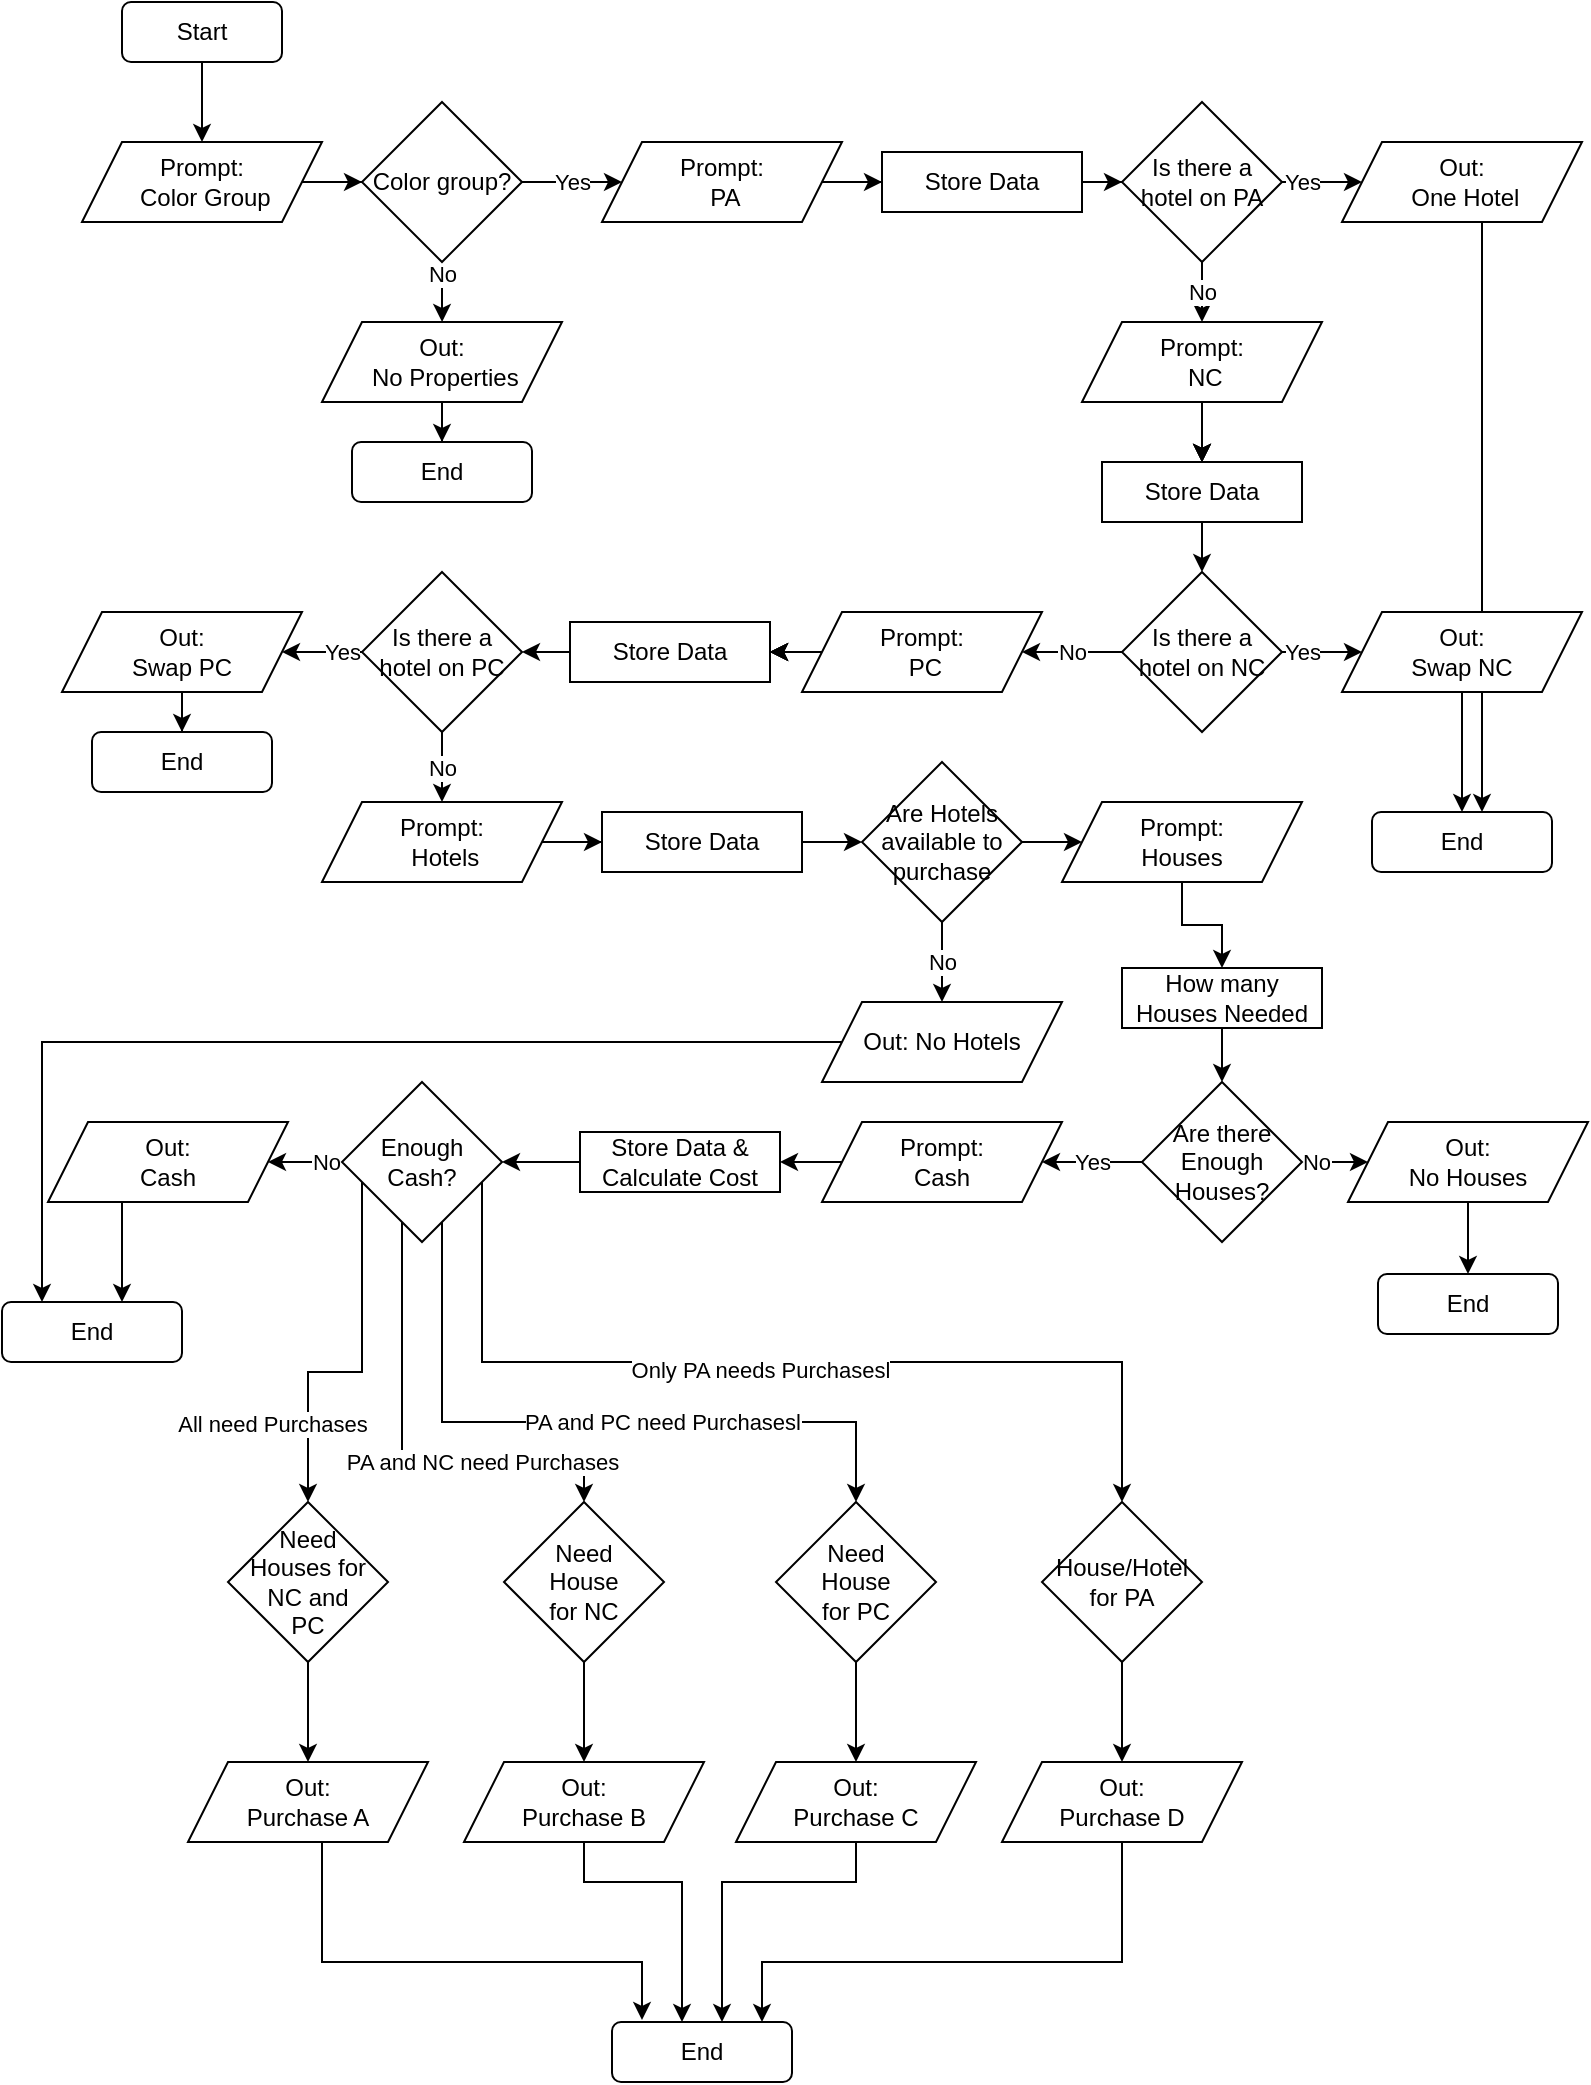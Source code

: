 <mxfile version="20.3.7" type="device"><diagram id="C5RBs43oDa-KdzZeNtuy" name="Page-1"><mxGraphModel dx="1000" dy="1131" grid="1" gridSize="10" guides="1" tooltips="1" connect="1" arrows="1" fold="1" page="1" pageScale="1" pageWidth="827" pageHeight="1169" math="0" shadow="0"><root><mxCell id="WIyWlLk6GJQsqaUBKTNV-0"/><mxCell id="WIyWlLk6GJQsqaUBKTNV-1" parent="WIyWlLk6GJQsqaUBKTNV-0"/><mxCell id="GezMvys3oQn2wsEj0Ebe-62" value="" style="edgeStyle=orthogonalEdgeStyle;rounded=0;orthogonalLoop=1;jettySize=auto;html=1;entryX=0.5;entryY=0;entryDx=0;entryDy=0;" edge="1" parent="WIyWlLk6GJQsqaUBKTNV-1" source="GezMvys3oQn2wsEj0Ebe-47" target="GezMvys3oQn2wsEj0Ebe-65"><mxGeometry relative="1" as="geometry"><mxPoint x="130" y="90" as="targetPoint"/></mxGeometry></mxCell><mxCell id="GezMvys3oQn2wsEj0Ebe-47" value="Start" style="rounded=1;whiteSpace=wrap;html=1;" vertex="1" parent="WIyWlLk6GJQsqaUBKTNV-1"><mxGeometry x="90" y="20" width="80" height="30" as="geometry"/></mxCell><mxCell id="GezMvys3oQn2wsEj0Ebe-78" value="" style="edgeStyle=orthogonalEdgeStyle;rounded=0;orthogonalLoop=1;jettySize=auto;html=1;" edge="1" parent="WIyWlLk6GJQsqaUBKTNV-1" source="GezMvys3oQn2wsEj0Ebe-65" target="GezMvys3oQn2wsEj0Ebe-76"><mxGeometry relative="1" as="geometry"/></mxCell><mxCell id="GezMvys3oQn2wsEj0Ebe-65" value="Prompt:&lt;br&gt;&amp;nbsp;Color Group" style="shape=parallelogram;perimeter=parallelogramPerimeter;whiteSpace=wrap;html=1;fixedSize=1;" vertex="1" parent="WIyWlLk6GJQsqaUBKTNV-1"><mxGeometry x="70" y="90" width="120" height="40" as="geometry"/></mxCell><mxCell id="GezMvys3oQn2wsEj0Ebe-87" value="No" style="edgeStyle=orthogonalEdgeStyle;rounded=0;orthogonalLoop=1;jettySize=auto;html=1;" edge="1" parent="WIyWlLk6GJQsqaUBKTNV-1" source="GezMvys3oQn2wsEj0Ebe-76"><mxGeometry x="-0.599" relative="1" as="geometry"><mxPoint x="250.043" y="180" as="targetPoint"/><mxPoint as="offset"/></mxGeometry></mxCell><mxCell id="GezMvys3oQn2wsEj0Ebe-99" value="Yes" style="edgeStyle=orthogonalEdgeStyle;rounded=0;orthogonalLoop=1;jettySize=auto;html=1;entryX=0;entryY=0.5;entryDx=0;entryDy=0;" edge="1" parent="WIyWlLk6GJQsqaUBKTNV-1" source="GezMvys3oQn2wsEj0Ebe-76" target="GezMvys3oQn2wsEj0Ebe-104"><mxGeometry relative="1" as="geometry"><mxPoint x="340" y="110" as="targetPoint"/></mxGeometry></mxCell><mxCell id="GezMvys3oQn2wsEj0Ebe-76" value="Color group?" style="rhombus;whiteSpace=wrap;html=1;" vertex="1" parent="WIyWlLk6GJQsqaUBKTNV-1"><mxGeometry x="210" y="70" width="80" height="80" as="geometry"/></mxCell><mxCell id="GezMvys3oQn2wsEj0Ebe-117" value="" style="edgeStyle=orthogonalEdgeStyle;rounded=0;orthogonalLoop=1;jettySize=auto;html=1;" edge="1" parent="WIyWlLk6GJQsqaUBKTNV-1" source="GezMvys3oQn2wsEj0Ebe-103" target="GezMvys3oQn2wsEj0Ebe-116"><mxGeometry relative="1" as="geometry"/></mxCell><mxCell id="GezMvys3oQn2wsEj0Ebe-103" value="Out:&lt;br&gt;&amp;nbsp;No Properties" style="shape=parallelogram;perimeter=parallelogramPerimeter;whiteSpace=wrap;html=1;fixedSize=1;" vertex="1" parent="WIyWlLk6GJQsqaUBKTNV-1"><mxGeometry x="190" y="180" width="120" height="40" as="geometry"/></mxCell><mxCell id="GezMvys3oQn2wsEj0Ebe-107" value="" style="edgeStyle=orthogonalEdgeStyle;rounded=0;orthogonalLoop=1;jettySize=auto;html=1;" edge="1" parent="WIyWlLk6GJQsqaUBKTNV-1" source="GezMvys3oQn2wsEj0Ebe-104" target="GezMvys3oQn2wsEj0Ebe-106"><mxGeometry relative="1" as="geometry"/></mxCell><mxCell id="GezMvys3oQn2wsEj0Ebe-104" value="Prompt:&lt;br&gt;&amp;nbsp;PA" style="shape=parallelogram;perimeter=parallelogramPerimeter;whiteSpace=wrap;html=1;fixedSize=1;" vertex="1" parent="WIyWlLk6GJQsqaUBKTNV-1"><mxGeometry x="330" y="90" width="120" height="40" as="geometry"/></mxCell><mxCell id="GezMvys3oQn2wsEj0Ebe-126" value="" style="edgeStyle=orthogonalEdgeStyle;rounded=0;orthogonalLoop=1;jettySize=auto;html=1;" edge="1" parent="WIyWlLk6GJQsqaUBKTNV-1" source="GezMvys3oQn2wsEj0Ebe-105" target="GezMvys3oQn2wsEj0Ebe-122"><mxGeometry relative="1" as="geometry"/></mxCell><mxCell id="GezMvys3oQn2wsEj0Ebe-127" value="" style="edgeStyle=orthogonalEdgeStyle;rounded=0;orthogonalLoop=1;jettySize=auto;html=1;" edge="1" parent="WIyWlLk6GJQsqaUBKTNV-1" source="GezMvys3oQn2wsEj0Ebe-105" target="GezMvys3oQn2wsEj0Ebe-122"><mxGeometry relative="1" as="geometry"/></mxCell><mxCell id="GezMvys3oQn2wsEj0Ebe-128" value="" style="edgeStyle=orthogonalEdgeStyle;rounded=0;orthogonalLoop=1;jettySize=auto;html=1;" edge="1" parent="WIyWlLk6GJQsqaUBKTNV-1" source="GezMvys3oQn2wsEj0Ebe-105" target="GezMvys3oQn2wsEj0Ebe-122"><mxGeometry relative="1" as="geometry"/></mxCell><mxCell id="GezMvys3oQn2wsEj0Ebe-129" value="" style="edgeStyle=orthogonalEdgeStyle;rounded=0;orthogonalLoop=1;jettySize=auto;html=1;" edge="1" parent="WIyWlLk6GJQsqaUBKTNV-1" source="GezMvys3oQn2wsEj0Ebe-105" target="GezMvys3oQn2wsEj0Ebe-122"><mxGeometry relative="1" as="geometry"/></mxCell><mxCell id="GezMvys3oQn2wsEj0Ebe-105" value="Prompt:&lt;br&gt;&amp;nbsp;NC" style="shape=parallelogram;perimeter=parallelogramPerimeter;whiteSpace=wrap;html=1;fixedSize=1;" vertex="1" parent="WIyWlLk6GJQsqaUBKTNV-1"><mxGeometry x="570" y="180" width="120" height="40" as="geometry"/></mxCell><mxCell id="GezMvys3oQn2wsEj0Ebe-110" value="" style="edgeStyle=orthogonalEdgeStyle;rounded=0;orthogonalLoop=1;jettySize=auto;html=1;" edge="1" parent="WIyWlLk6GJQsqaUBKTNV-1" source="GezMvys3oQn2wsEj0Ebe-106" target="GezMvys3oQn2wsEj0Ebe-109"><mxGeometry relative="1" as="geometry"/></mxCell><mxCell id="GezMvys3oQn2wsEj0Ebe-106" value="Store Data" style="rounded=0;whiteSpace=wrap;html=1;" vertex="1" parent="WIyWlLk6GJQsqaUBKTNV-1"><mxGeometry x="470" y="95" width="100" height="30" as="geometry"/></mxCell><mxCell id="GezMvys3oQn2wsEj0Ebe-111" value="No" style="edgeStyle=orthogonalEdgeStyle;rounded=0;orthogonalLoop=1;jettySize=auto;html=1;" edge="1" parent="WIyWlLk6GJQsqaUBKTNV-1" source="GezMvys3oQn2wsEj0Ebe-109" target="GezMvys3oQn2wsEj0Ebe-105"><mxGeometry relative="1" as="geometry"/></mxCell><mxCell id="GezMvys3oQn2wsEj0Ebe-121" value="Yes" style="edgeStyle=orthogonalEdgeStyle;rounded=0;orthogonalLoop=1;jettySize=auto;html=1;" edge="1" parent="WIyWlLk6GJQsqaUBKTNV-1" source="GezMvys3oQn2wsEj0Ebe-109" target="GezMvys3oQn2wsEj0Ebe-119"><mxGeometry relative="1" as="geometry"/></mxCell><mxCell id="GezMvys3oQn2wsEj0Ebe-109" value="Is there a hotel on PA" style="rhombus;whiteSpace=wrap;html=1;" vertex="1" parent="WIyWlLk6GJQsqaUBKTNV-1"><mxGeometry x="590" y="70" width="80" height="80" as="geometry"/></mxCell><mxCell id="GezMvys3oQn2wsEj0Ebe-116" value="End" style="rounded=1;whiteSpace=wrap;html=1;" vertex="1" parent="WIyWlLk6GJQsqaUBKTNV-1"><mxGeometry x="205" y="240" width="90" height="30" as="geometry"/></mxCell><mxCell id="GezMvys3oQn2wsEj0Ebe-137" value="" style="edgeStyle=orthogonalEdgeStyle;rounded=0;orthogonalLoop=1;jettySize=auto;html=1;" edge="1" parent="WIyWlLk6GJQsqaUBKTNV-1" source="GezMvys3oQn2wsEj0Ebe-119" target="GezMvys3oQn2wsEj0Ebe-120"><mxGeometry relative="1" as="geometry"><Array as="points"><mxPoint x="770" y="160"/><mxPoint x="770" y="160"/></Array></mxGeometry></mxCell><mxCell id="GezMvys3oQn2wsEj0Ebe-119" value="Out:&lt;br&gt;&amp;nbsp;One Hotel" style="shape=parallelogram;perimeter=parallelogramPerimeter;whiteSpace=wrap;html=1;fixedSize=1;" vertex="1" parent="WIyWlLk6GJQsqaUBKTNV-1"><mxGeometry x="700" y="90" width="120" height="40" as="geometry"/></mxCell><mxCell id="GezMvys3oQn2wsEj0Ebe-120" value="End" style="rounded=1;whiteSpace=wrap;html=1;" vertex="1" parent="WIyWlLk6GJQsqaUBKTNV-1"><mxGeometry x="715" y="425" width="90" height="30" as="geometry"/></mxCell><mxCell id="GezMvys3oQn2wsEj0Ebe-125" value="" style="edgeStyle=orthogonalEdgeStyle;rounded=0;orthogonalLoop=1;jettySize=auto;html=1;" edge="1" parent="WIyWlLk6GJQsqaUBKTNV-1" source="GezMvys3oQn2wsEj0Ebe-122" target="GezMvys3oQn2wsEj0Ebe-124"><mxGeometry relative="1" as="geometry"/></mxCell><mxCell id="GezMvys3oQn2wsEj0Ebe-122" value="Store Data" style="rounded=0;whiteSpace=wrap;html=1;" vertex="1" parent="WIyWlLk6GJQsqaUBKTNV-1"><mxGeometry x="580" y="250" width="100" height="30" as="geometry"/></mxCell><mxCell id="GezMvys3oQn2wsEj0Ebe-147" value="No" style="edgeStyle=orthogonalEdgeStyle;rounded=0;orthogonalLoop=1;jettySize=auto;html=1;" edge="1" parent="WIyWlLk6GJQsqaUBKTNV-1" source="GezMvys3oQn2wsEj0Ebe-124" target="GezMvys3oQn2wsEj0Ebe-143"><mxGeometry relative="1" as="geometry"/></mxCell><mxCell id="GezMvys3oQn2wsEj0Ebe-149" value="Yes" style="edgeStyle=orthogonalEdgeStyle;rounded=0;orthogonalLoop=1;jettySize=auto;html=1;" edge="1" parent="WIyWlLk6GJQsqaUBKTNV-1" source="GezMvys3oQn2wsEj0Ebe-124" target="GezMvys3oQn2wsEj0Ebe-148"><mxGeometry relative="1" as="geometry"/></mxCell><mxCell id="GezMvys3oQn2wsEj0Ebe-124" value="Is there a hotel on NC" style="rhombus;whiteSpace=wrap;html=1;" vertex="1" parent="WIyWlLk6GJQsqaUBKTNV-1"><mxGeometry x="590" y="305" width="80" height="80" as="geometry"/></mxCell><mxCell id="GezMvys3oQn2wsEj0Ebe-139" value="" style="edgeStyle=orthogonalEdgeStyle;rounded=0;orthogonalLoop=1;jettySize=auto;html=1;" edge="1" parent="WIyWlLk6GJQsqaUBKTNV-1" source="GezMvys3oQn2wsEj0Ebe-143" target="GezMvys3oQn2wsEj0Ebe-145"><mxGeometry relative="1" as="geometry"/></mxCell><mxCell id="GezMvys3oQn2wsEj0Ebe-140" value="" style="edgeStyle=orthogonalEdgeStyle;rounded=0;orthogonalLoop=1;jettySize=auto;html=1;" edge="1" parent="WIyWlLk6GJQsqaUBKTNV-1" source="GezMvys3oQn2wsEj0Ebe-143" target="GezMvys3oQn2wsEj0Ebe-145"><mxGeometry relative="1" as="geometry"/></mxCell><mxCell id="GezMvys3oQn2wsEj0Ebe-141" value="" style="edgeStyle=orthogonalEdgeStyle;rounded=0;orthogonalLoop=1;jettySize=auto;html=1;" edge="1" parent="WIyWlLk6GJQsqaUBKTNV-1" source="GezMvys3oQn2wsEj0Ebe-143" target="GezMvys3oQn2wsEj0Ebe-145"><mxGeometry relative="1" as="geometry"/></mxCell><mxCell id="GezMvys3oQn2wsEj0Ebe-142" value="" style="edgeStyle=orthogonalEdgeStyle;rounded=0;orthogonalLoop=1;jettySize=auto;html=1;" edge="1" parent="WIyWlLk6GJQsqaUBKTNV-1" source="GezMvys3oQn2wsEj0Ebe-143" target="GezMvys3oQn2wsEj0Ebe-145"><mxGeometry relative="1" as="geometry"/></mxCell><mxCell id="GezMvys3oQn2wsEj0Ebe-143" value="Prompt:&lt;br&gt;&amp;nbsp;PC" style="shape=parallelogram;perimeter=parallelogramPerimeter;whiteSpace=wrap;html=1;fixedSize=1;" vertex="1" parent="WIyWlLk6GJQsqaUBKTNV-1"><mxGeometry x="430" y="325" width="120" height="40" as="geometry"/></mxCell><mxCell id="GezMvys3oQn2wsEj0Ebe-144" value="" style="edgeStyle=orthogonalEdgeStyle;rounded=0;orthogonalLoop=1;jettySize=auto;html=1;" edge="1" parent="WIyWlLk6GJQsqaUBKTNV-1" source="GezMvys3oQn2wsEj0Ebe-145" target="GezMvys3oQn2wsEj0Ebe-146"><mxGeometry relative="1" as="geometry"/></mxCell><mxCell id="GezMvys3oQn2wsEj0Ebe-145" value="Store Data" style="rounded=0;whiteSpace=wrap;html=1;" vertex="1" parent="WIyWlLk6GJQsqaUBKTNV-1"><mxGeometry x="314" y="330" width="100" height="30" as="geometry"/></mxCell><mxCell id="GezMvys3oQn2wsEj0Ebe-153" value="Yes" style="edgeStyle=orthogonalEdgeStyle;rounded=0;orthogonalLoop=1;jettySize=auto;html=1;" edge="1" parent="WIyWlLk6GJQsqaUBKTNV-1" source="GezMvys3oQn2wsEj0Ebe-146" target="GezMvys3oQn2wsEj0Ebe-152"><mxGeometry relative="1" as="geometry"/></mxCell><mxCell id="GezMvys3oQn2wsEj0Ebe-158" value="No" style="edgeStyle=orthogonalEdgeStyle;rounded=0;orthogonalLoop=1;jettySize=auto;html=1;" edge="1" parent="WIyWlLk6GJQsqaUBKTNV-1" source="GezMvys3oQn2wsEj0Ebe-146" target="GezMvys3oQn2wsEj0Ebe-157"><mxGeometry relative="1" as="geometry"/></mxCell><mxCell id="GezMvys3oQn2wsEj0Ebe-146" value="Is there a hotel on PC" style="rhombus;whiteSpace=wrap;html=1;" vertex="1" parent="WIyWlLk6GJQsqaUBKTNV-1"><mxGeometry x="210" y="305" width="80" height="80" as="geometry"/></mxCell><mxCell id="GezMvys3oQn2wsEj0Ebe-154" value="" style="edgeStyle=orthogonalEdgeStyle;rounded=0;orthogonalLoop=1;jettySize=auto;html=1;" edge="1" parent="WIyWlLk6GJQsqaUBKTNV-1" source="GezMvys3oQn2wsEj0Ebe-148" target="GezMvys3oQn2wsEj0Ebe-120"><mxGeometry relative="1" as="geometry"/></mxCell><mxCell id="GezMvys3oQn2wsEj0Ebe-148" value="Out:&lt;br&gt;Swap NC" style="shape=parallelogram;perimeter=parallelogramPerimeter;whiteSpace=wrap;html=1;fixedSize=1;" vertex="1" parent="WIyWlLk6GJQsqaUBKTNV-1"><mxGeometry x="700" y="325" width="120" height="40" as="geometry"/></mxCell><mxCell id="GezMvys3oQn2wsEj0Ebe-156" value="" style="edgeStyle=orthogonalEdgeStyle;rounded=0;orthogonalLoop=1;jettySize=auto;html=1;" edge="1" parent="WIyWlLk6GJQsqaUBKTNV-1" source="GezMvys3oQn2wsEj0Ebe-152" target="GezMvys3oQn2wsEj0Ebe-155"><mxGeometry relative="1" as="geometry"/></mxCell><mxCell id="GezMvys3oQn2wsEj0Ebe-152" value="Out:&lt;br&gt;Swap PC" style="shape=parallelogram;perimeter=parallelogramPerimeter;whiteSpace=wrap;html=1;fixedSize=1;" vertex="1" parent="WIyWlLk6GJQsqaUBKTNV-1"><mxGeometry x="60" y="325" width="120" height="40" as="geometry"/></mxCell><mxCell id="GezMvys3oQn2wsEj0Ebe-155" value="End" style="rounded=1;whiteSpace=wrap;html=1;" vertex="1" parent="WIyWlLk6GJQsqaUBKTNV-1"><mxGeometry x="75" y="385" width="90" height="30" as="geometry"/></mxCell><mxCell id="GezMvys3oQn2wsEj0Ebe-160" value="" style="edgeStyle=orthogonalEdgeStyle;rounded=0;orthogonalLoop=1;jettySize=auto;html=1;" edge="1" parent="WIyWlLk6GJQsqaUBKTNV-1" source="GezMvys3oQn2wsEj0Ebe-157" target="GezMvys3oQn2wsEj0Ebe-159"><mxGeometry relative="1" as="geometry"/></mxCell><mxCell id="GezMvys3oQn2wsEj0Ebe-157" value="Prompt:&lt;br&gt;&amp;nbsp;Hotels" style="shape=parallelogram;perimeter=parallelogramPerimeter;whiteSpace=wrap;html=1;fixedSize=1;" vertex="1" parent="WIyWlLk6GJQsqaUBKTNV-1"><mxGeometry x="190" y="420" width="120" height="40" as="geometry"/></mxCell><mxCell id="GezMvys3oQn2wsEj0Ebe-163" value="" style="edgeStyle=orthogonalEdgeStyle;rounded=0;orthogonalLoop=1;jettySize=auto;html=1;" edge="1" parent="WIyWlLk6GJQsqaUBKTNV-1" source="GezMvys3oQn2wsEj0Ebe-159" target="GezMvys3oQn2wsEj0Ebe-162"><mxGeometry relative="1" as="geometry"/></mxCell><mxCell id="GezMvys3oQn2wsEj0Ebe-159" value="Store Data" style="rounded=0;whiteSpace=wrap;html=1;" vertex="1" parent="WIyWlLk6GJQsqaUBKTNV-1"><mxGeometry x="330" y="425" width="100" height="30" as="geometry"/></mxCell><mxCell id="GezMvys3oQn2wsEj0Ebe-165" value="No" style="edgeStyle=orthogonalEdgeStyle;rounded=0;orthogonalLoop=1;jettySize=auto;html=1;" edge="1" parent="WIyWlLk6GJQsqaUBKTNV-1" source="GezMvys3oQn2wsEj0Ebe-162" target="GezMvys3oQn2wsEj0Ebe-164"><mxGeometry relative="1" as="geometry"/></mxCell><mxCell id="GezMvys3oQn2wsEj0Ebe-176" value="" style="edgeStyle=orthogonalEdgeStyle;rounded=0;orthogonalLoop=1;jettySize=auto;html=1;" edge="1" parent="WIyWlLk6GJQsqaUBKTNV-1" source="GezMvys3oQn2wsEj0Ebe-162" target="GezMvys3oQn2wsEj0Ebe-173"><mxGeometry relative="1" as="geometry"/></mxCell><mxCell id="GezMvys3oQn2wsEj0Ebe-162" value="Are Hotels available to purchase" style="rhombus;whiteSpace=wrap;html=1;" vertex="1" parent="WIyWlLk6GJQsqaUBKTNV-1"><mxGeometry x="460" y="400" width="80" height="80" as="geometry"/></mxCell><mxCell id="GezMvys3oQn2wsEj0Ebe-172" value="" style="edgeStyle=orthogonalEdgeStyle;rounded=0;orthogonalLoop=1;jettySize=auto;html=1;" edge="1" parent="WIyWlLk6GJQsqaUBKTNV-1" source="GezMvys3oQn2wsEj0Ebe-164" target="GezMvys3oQn2wsEj0Ebe-171"><mxGeometry relative="1" as="geometry"><Array as="points"><mxPoint x="50" y="540"/></Array></mxGeometry></mxCell><mxCell id="GezMvys3oQn2wsEj0Ebe-164" value="Out: No Hotels" style="shape=parallelogram;perimeter=parallelogramPerimeter;whiteSpace=wrap;html=1;fixedSize=1;" vertex="1" parent="WIyWlLk6GJQsqaUBKTNV-1"><mxGeometry x="440" y="520" width="120" height="40" as="geometry"/></mxCell><mxCell id="GezMvys3oQn2wsEj0Ebe-171" value="End" style="rounded=1;whiteSpace=wrap;html=1;" vertex="1" parent="WIyWlLk6GJQsqaUBKTNV-1"><mxGeometry x="30" y="670" width="90" height="30" as="geometry"/></mxCell><mxCell id="GezMvys3oQn2wsEj0Ebe-177" value="" style="edgeStyle=orthogonalEdgeStyle;rounded=0;orthogonalLoop=1;jettySize=auto;html=1;" edge="1" parent="WIyWlLk6GJQsqaUBKTNV-1" source="GezMvys3oQn2wsEj0Ebe-173" target="GezMvys3oQn2wsEj0Ebe-175"><mxGeometry relative="1" as="geometry"/></mxCell><mxCell id="GezMvys3oQn2wsEj0Ebe-173" value="Prompt:&lt;br&gt;Houses" style="shape=parallelogram;perimeter=parallelogramPerimeter;whiteSpace=wrap;html=1;fixedSize=1;" vertex="1" parent="WIyWlLk6GJQsqaUBKTNV-1"><mxGeometry x="560" y="420" width="120" height="40" as="geometry"/></mxCell><mxCell id="GezMvys3oQn2wsEj0Ebe-179" value="" style="edgeStyle=orthogonalEdgeStyle;rounded=0;orthogonalLoop=1;jettySize=auto;html=1;" edge="1" parent="WIyWlLk6GJQsqaUBKTNV-1" source="GezMvys3oQn2wsEj0Ebe-175" target="GezMvys3oQn2wsEj0Ebe-178"><mxGeometry relative="1" as="geometry"/></mxCell><mxCell id="GezMvys3oQn2wsEj0Ebe-175" value="How many Houses Needed" style="rounded=0;whiteSpace=wrap;html=1;" vertex="1" parent="WIyWlLk6GJQsqaUBKTNV-1"><mxGeometry x="590" y="503" width="100" height="30" as="geometry"/></mxCell><mxCell id="GezMvys3oQn2wsEj0Ebe-182" value="No" style="edgeStyle=orthogonalEdgeStyle;rounded=0;orthogonalLoop=1;jettySize=auto;html=1;" edge="1" parent="WIyWlLk6GJQsqaUBKTNV-1" source="GezMvys3oQn2wsEj0Ebe-178" target="GezMvys3oQn2wsEj0Ebe-181"><mxGeometry relative="1" as="geometry"/></mxCell><mxCell id="GezMvys3oQn2wsEj0Ebe-186" value="Yes" style="edgeStyle=orthogonalEdgeStyle;rounded=0;orthogonalLoop=1;jettySize=auto;html=1;" edge="1" parent="WIyWlLk6GJQsqaUBKTNV-1" source="GezMvys3oQn2wsEj0Ebe-178" target="GezMvys3oQn2wsEj0Ebe-185"><mxGeometry relative="1" as="geometry"/></mxCell><mxCell id="GezMvys3oQn2wsEj0Ebe-178" value="Are there Enough Houses?" style="rhombus;whiteSpace=wrap;html=1;" vertex="1" parent="WIyWlLk6GJQsqaUBKTNV-1"><mxGeometry x="600" y="560" width="80" height="80" as="geometry"/></mxCell><mxCell id="GezMvys3oQn2wsEj0Ebe-184" value="" style="edgeStyle=orthogonalEdgeStyle;rounded=0;orthogonalLoop=1;jettySize=auto;html=1;" edge="1" parent="WIyWlLk6GJQsqaUBKTNV-1" source="GezMvys3oQn2wsEj0Ebe-181" target="GezMvys3oQn2wsEj0Ebe-183"><mxGeometry relative="1" as="geometry"/></mxCell><mxCell id="GezMvys3oQn2wsEj0Ebe-181" value="Out:&lt;br&gt;No Houses" style="shape=parallelogram;perimeter=parallelogramPerimeter;whiteSpace=wrap;html=1;fixedSize=1;" vertex="1" parent="WIyWlLk6GJQsqaUBKTNV-1"><mxGeometry x="703" y="580" width="120" height="40" as="geometry"/></mxCell><mxCell id="GezMvys3oQn2wsEj0Ebe-183" value="End" style="rounded=1;whiteSpace=wrap;html=1;" vertex="1" parent="WIyWlLk6GJQsqaUBKTNV-1"><mxGeometry x="718" y="656" width="90" height="30" as="geometry"/></mxCell><mxCell id="GezMvys3oQn2wsEj0Ebe-188" value="" style="edgeStyle=orthogonalEdgeStyle;rounded=0;orthogonalLoop=1;jettySize=auto;html=1;" edge="1" parent="WIyWlLk6GJQsqaUBKTNV-1" source="GezMvys3oQn2wsEj0Ebe-185" target="GezMvys3oQn2wsEj0Ebe-187"><mxGeometry relative="1" as="geometry"/></mxCell><mxCell id="GezMvys3oQn2wsEj0Ebe-185" value="Prompt:&lt;br&gt;Cash" style="shape=parallelogram;perimeter=parallelogramPerimeter;whiteSpace=wrap;html=1;fixedSize=1;" vertex="1" parent="WIyWlLk6GJQsqaUBKTNV-1"><mxGeometry x="440" y="580" width="120" height="40" as="geometry"/></mxCell><mxCell id="GezMvys3oQn2wsEj0Ebe-191" value="" style="edgeStyle=orthogonalEdgeStyle;rounded=0;orthogonalLoop=1;jettySize=auto;html=1;" edge="1" parent="WIyWlLk6GJQsqaUBKTNV-1" source="GezMvys3oQn2wsEj0Ebe-187" target="GezMvys3oQn2wsEj0Ebe-190"><mxGeometry relative="1" as="geometry"/></mxCell><mxCell id="GezMvys3oQn2wsEj0Ebe-187" value="Store Data &amp;amp; Calculate Cost" style="rounded=0;whiteSpace=wrap;html=1;" vertex="1" parent="WIyWlLk6GJQsqaUBKTNV-1"><mxGeometry x="319" y="585" width="100" height="30" as="geometry"/></mxCell><mxCell id="GezMvys3oQn2wsEj0Ebe-194" value="No" style="edgeStyle=orthogonalEdgeStyle;rounded=0;orthogonalLoop=1;jettySize=auto;html=1;" edge="1" parent="WIyWlLk6GJQsqaUBKTNV-1" source="GezMvys3oQn2wsEj0Ebe-190" target="GezMvys3oQn2wsEj0Ebe-193"><mxGeometry relative="1" as="geometry"/></mxCell><mxCell id="GezMvys3oQn2wsEj0Ebe-216" style="edgeStyle=orthogonalEdgeStyle;rounded=0;orthogonalLoop=1;jettySize=auto;html=1;" edge="1" parent="WIyWlLk6GJQsqaUBKTNV-1" source="GezMvys3oQn2wsEj0Ebe-190" target="GezMvys3oQn2wsEj0Ebe-207"><mxGeometry relative="1" as="geometry"><Array as="points"><mxPoint x="210" y="705"/><mxPoint x="183" y="705"/></Array></mxGeometry></mxCell><mxCell id="GezMvys3oQn2wsEj0Ebe-221" value="All need Purchases" style="edgeLabel;html=1;align=center;verticalAlign=middle;resizable=0;points=[];" vertex="1" connectable="0" parent="GezMvys3oQn2wsEj0Ebe-216"><mxGeometry x="-0.077" y="-1" relative="1" as="geometry"><mxPoint x="-44" y="34" as="offset"/></mxGeometry></mxCell><mxCell id="GezMvys3oQn2wsEj0Ebe-217" value="PA and NC need Purchases" style="edgeStyle=orthogonalEdgeStyle;rounded=0;orthogonalLoop=1;jettySize=auto;html=1;entryX=0.5;entryY=0;entryDx=0;entryDy=0;" edge="1" parent="WIyWlLk6GJQsqaUBKTNV-1" source="GezMvys3oQn2wsEj0Ebe-190" target="GezMvys3oQn2wsEj0Ebe-209"><mxGeometry x="0.385" relative="1" as="geometry"><Array as="points"><mxPoint x="230" y="750"/><mxPoint x="321" y="750"/></Array><mxPoint as="offset"/></mxGeometry></mxCell><mxCell id="GezMvys3oQn2wsEj0Ebe-218" value="PA and PC need Purchasesl" style="edgeStyle=orthogonalEdgeStyle;rounded=0;orthogonalLoop=1;jettySize=auto;html=1;exitX=1;exitY=1;exitDx=0;exitDy=0;" edge="1" parent="WIyWlLk6GJQsqaUBKTNV-1" source="GezMvys3oQn2wsEj0Ebe-190" target="GezMvys3oQn2wsEj0Ebe-208"><mxGeometry x="0.253" relative="1" as="geometry"><Array as="points"><mxPoint x="250" y="620"/><mxPoint x="250" y="730"/><mxPoint x="457" y="730"/></Array><mxPoint as="offset"/></mxGeometry></mxCell><mxCell id="GezMvys3oQn2wsEj0Ebe-219" style="edgeStyle=orthogonalEdgeStyle;rounded=0;orthogonalLoop=1;jettySize=auto;html=1;exitX=1;exitY=1;exitDx=0;exitDy=0;entryX=0.5;entryY=0;entryDx=0;entryDy=0;" edge="1" parent="WIyWlLk6GJQsqaUBKTNV-1" source="GezMvys3oQn2wsEj0Ebe-190" target="GezMvys3oQn2wsEj0Ebe-210"><mxGeometry relative="1" as="geometry"><Array as="points"><mxPoint x="260" y="610"/><mxPoint x="270" y="610"/><mxPoint x="270" y="700"/><mxPoint x="590" y="700"/></Array></mxGeometry></mxCell><mxCell id="GezMvys3oQn2wsEj0Ebe-222" value="Only PA needs Purchasesl" style="edgeLabel;html=1;align=center;verticalAlign=middle;resizable=0;points=[];" vertex="1" connectable="0" parent="GezMvys3oQn2wsEj0Ebe-219"><mxGeometry x="-0.005" y="-4" relative="1" as="geometry"><mxPoint as="offset"/></mxGeometry></mxCell><mxCell id="GezMvys3oQn2wsEj0Ebe-190" value="Enough Cash?" style="rhombus;whiteSpace=wrap;html=1;" vertex="1" parent="WIyWlLk6GJQsqaUBKTNV-1"><mxGeometry x="200" y="560" width="80" height="80" as="geometry"/></mxCell><mxCell id="GezMvys3oQn2wsEj0Ebe-195" value="" style="edgeStyle=orthogonalEdgeStyle;rounded=0;orthogonalLoop=1;jettySize=auto;html=1;" edge="1" parent="WIyWlLk6GJQsqaUBKTNV-1" source="GezMvys3oQn2wsEj0Ebe-193" target="GezMvys3oQn2wsEj0Ebe-171"><mxGeometry relative="1" as="geometry"><Array as="points"><mxPoint x="90" y="630"/><mxPoint x="90" y="630"/></Array></mxGeometry></mxCell><mxCell id="GezMvys3oQn2wsEj0Ebe-193" value="Out:&lt;br&gt;Cash" style="shape=parallelogram;perimeter=parallelogramPerimeter;whiteSpace=wrap;html=1;fixedSize=1;" vertex="1" parent="WIyWlLk6GJQsqaUBKTNV-1"><mxGeometry x="53" y="580" width="120" height="40" as="geometry"/></mxCell><mxCell id="GezMvys3oQn2wsEj0Ebe-196" value="End" style="rounded=1;whiteSpace=wrap;html=1;" vertex="1" parent="WIyWlLk6GJQsqaUBKTNV-1"><mxGeometry x="335" y="1030" width="90" height="30" as="geometry"/></mxCell><mxCell id="GezMvys3oQn2wsEj0Ebe-204" style="edgeStyle=orthogonalEdgeStyle;rounded=0;orthogonalLoop=1;jettySize=auto;html=1;exitX=0.538;exitY=0.99;exitDx=0;exitDy=0;exitPerimeter=0;" edge="1" parent="WIyWlLk6GJQsqaUBKTNV-1" source="GezMvys3oQn2wsEj0Ebe-197"><mxGeometry relative="1" as="geometry"><mxPoint x="190.0" y="942.31" as="sourcePoint"/><mxPoint x="350" y="1029" as="targetPoint"/><Array as="points"><mxPoint x="190" y="940"/><mxPoint x="190" y="1000"/><mxPoint x="350" y="1000"/></Array></mxGeometry></mxCell><mxCell id="GezMvys3oQn2wsEj0Ebe-197" value="Out:&lt;br&gt;Purchase A" style="shape=parallelogram;perimeter=parallelogramPerimeter;whiteSpace=wrap;html=1;fixedSize=1;" vertex="1" parent="WIyWlLk6GJQsqaUBKTNV-1"><mxGeometry x="123" y="900" width="120" height="40" as="geometry"/></mxCell><mxCell id="GezMvys3oQn2wsEj0Ebe-206" value="" style="edgeStyle=orthogonalEdgeStyle;rounded=0;orthogonalLoop=1;jettySize=auto;html=1;" edge="1" parent="WIyWlLk6GJQsqaUBKTNV-1" source="GezMvys3oQn2wsEj0Ebe-198" target="GezMvys3oQn2wsEj0Ebe-196"><mxGeometry relative="1" as="geometry"><Array as="points"><mxPoint x="321" y="960"/><mxPoint x="370" y="960"/></Array></mxGeometry></mxCell><mxCell id="GezMvys3oQn2wsEj0Ebe-198" value="Out:&lt;br&gt;Purchase B" style="shape=parallelogram;perimeter=parallelogramPerimeter;whiteSpace=wrap;html=1;fixedSize=1;" vertex="1" parent="WIyWlLk6GJQsqaUBKTNV-1"><mxGeometry x="261" y="900" width="120" height="40" as="geometry"/></mxCell><mxCell id="GezMvys3oQn2wsEj0Ebe-202" value="" style="edgeStyle=orthogonalEdgeStyle;rounded=0;orthogonalLoop=1;jettySize=auto;html=1;" edge="1" parent="WIyWlLk6GJQsqaUBKTNV-1" source="GezMvys3oQn2wsEj0Ebe-199" target="GezMvys3oQn2wsEj0Ebe-196"><mxGeometry relative="1" as="geometry"><Array as="points"><mxPoint x="457" y="960"/><mxPoint x="390" y="960"/></Array></mxGeometry></mxCell><mxCell id="GezMvys3oQn2wsEj0Ebe-199" value="Out:&lt;br&gt;Purchase C" style="shape=parallelogram;perimeter=parallelogramPerimeter;whiteSpace=wrap;html=1;fixedSize=1;" vertex="1" parent="WIyWlLk6GJQsqaUBKTNV-1"><mxGeometry x="397" y="900" width="120" height="40" as="geometry"/></mxCell><mxCell id="GezMvys3oQn2wsEj0Ebe-203" style="edgeStyle=orthogonalEdgeStyle;rounded=0;orthogonalLoop=1;jettySize=auto;html=1;" edge="1" parent="WIyWlLk6GJQsqaUBKTNV-1"><mxGeometry relative="1" as="geometry"><mxPoint x="590" y="936.98" as="sourcePoint"/><mxPoint x="410" y="1029.98" as="targetPoint"/><Array as="points"><mxPoint x="590" y="1000"/><mxPoint x="410" y="1000"/></Array></mxGeometry></mxCell><mxCell id="GezMvys3oQn2wsEj0Ebe-200" value="Out:&lt;br&gt;Purchase D" style="shape=parallelogram;perimeter=parallelogramPerimeter;whiteSpace=wrap;html=1;fixedSize=1;" vertex="1" parent="WIyWlLk6GJQsqaUBKTNV-1"><mxGeometry x="530" y="900" width="120" height="40" as="geometry"/></mxCell><mxCell id="GezMvys3oQn2wsEj0Ebe-214" value="" style="edgeStyle=orthogonalEdgeStyle;rounded=0;orthogonalLoop=1;jettySize=auto;html=1;" edge="1" parent="WIyWlLk6GJQsqaUBKTNV-1" source="GezMvys3oQn2wsEj0Ebe-207" target="GezMvys3oQn2wsEj0Ebe-197"><mxGeometry relative="1" as="geometry"/></mxCell><mxCell id="GezMvys3oQn2wsEj0Ebe-207" value="Need &lt;br&gt;Houses for NC and &lt;br&gt;PC" style="rhombus;whiteSpace=wrap;html=1;" vertex="1" parent="WIyWlLk6GJQsqaUBKTNV-1"><mxGeometry x="143" y="770" width="80" height="80" as="geometry"/></mxCell><mxCell id="GezMvys3oQn2wsEj0Ebe-211" value="" style="edgeStyle=orthogonalEdgeStyle;rounded=0;orthogonalLoop=1;jettySize=auto;html=1;" edge="1" parent="WIyWlLk6GJQsqaUBKTNV-1" source="GezMvys3oQn2wsEj0Ebe-208" target="GezMvys3oQn2wsEj0Ebe-199"><mxGeometry relative="1" as="geometry"/></mxCell><mxCell id="GezMvys3oQn2wsEj0Ebe-208" value="Need &lt;br&gt;House &lt;br&gt;for PC" style="rhombus;whiteSpace=wrap;html=1;" vertex="1" parent="WIyWlLk6GJQsqaUBKTNV-1"><mxGeometry x="417" y="770" width="80" height="80" as="geometry"/></mxCell><mxCell id="GezMvys3oQn2wsEj0Ebe-213" value="" style="edgeStyle=orthogonalEdgeStyle;rounded=0;orthogonalLoop=1;jettySize=auto;html=1;" edge="1" parent="WIyWlLk6GJQsqaUBKTNV-1" source="GezMvys3oQn2wsEj0Ebe-209" target="GezMvys3oQn2wsEj0Ebe-198"><mxGeometry relative="1" as="geometry"/></mxCell><mxCell id="GezMvys3oQn2wsEj0Ebe-209" value="Need &lt;br&gt;House &lt;br&gt;for NC" style="rhombus;whiteSpace=wrap;html=1;" vertex="1" parent="WIyWlLk6GJQsqaUBKTNV-1"><mxGeometry x="281" y="770" width="80" height="80" as="geometry"/></mxCell><mxCell id="GezMvys3oQn2wsEj0Ebe-212" value="" style="edgeStyle=orthogonalEdgeStyle;rounded=0;orthogonalLoop=1;jettySize=auto;html=1;" edge="1" parent="WIyWlLk6GJQsqaUBKTNV-1" source="GezMvys3oQn2wsEj0Ebe-210" target="GezMvys3oQn2wsEj0Ebe-200"><mxGeometry relative="1" as="geometry"/></mxCell><mxCell id="GezMvys3oQn2wsEj0Ebe-210" value="House/Hotel for PA" style="rhombus;whiteSpace=wrap;html=1;" vertex="1" parent="WIyWlLk6GJQsqaUBKTNV-1"><mxGeometry x="550" y="770" width="80" height="80" as="geometry"/></mxCell></root></mxGraphModel></diagram></mxfile>